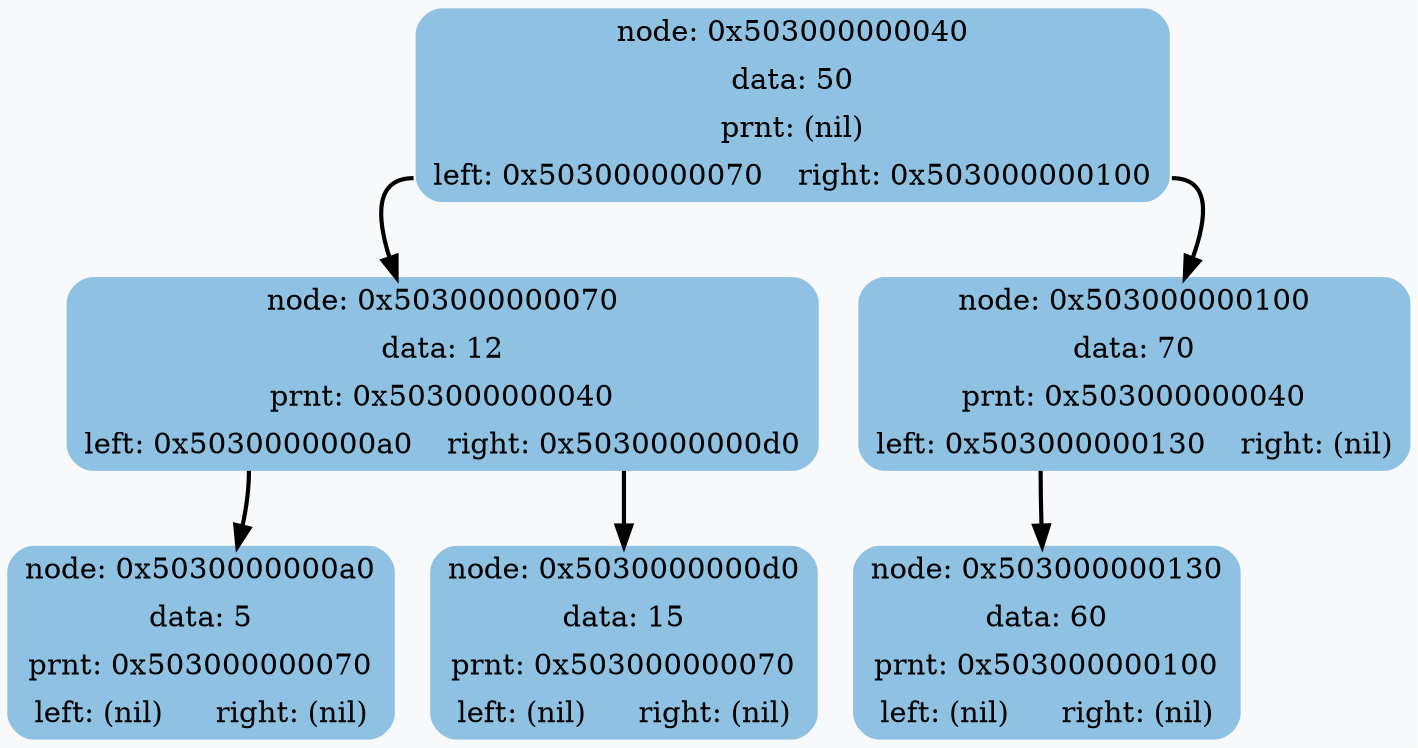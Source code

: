 digraph G {
	rankdir = HR;
	bgcolor="#F7F9FB"
	 node0x503000000040 [shape=Mrecord; style=filled; color="#8FC1E3"; label =  "{node: 0x503000000040 | data:  50 | prnt: (nil) | {<left>left: 0x503000000070 | <right>right: 0x503000000100}  }" ];
	 node0x503000000040:<left> -> node0x503000000070 [style=bold; weight=1000; ];
	 node0x503000000040:<right> -> node0x503000000100 [style=bold; weight=1000; ];
	 node0x503000000070 [shape=Mrecord; style=filled; color="#8FC1E3"; label =  "{node: 0x503000000070 | data:  12 | prnt: 0x503000000040 | {<left>left: 0x5030000000a0 | <right>right: 0x5030000000d0}  }" ];
	 node0x503000000070:<left> -> node0x5030000000a0 [style=bold; weight=1000; ];
	 node0x503000000070:<right> -> node0x5030000000d0 [style=bold; weight=1000; ];
	 node0x5030000000a0 [shape=Mrecord; style=filled; color="#8FC1E3"; label =  "{node: 0x5030000000a0 | data:   5 | prnt: 0x503000000070 | {<left>left: (nil) | <right>right: (nil)}  }" ];
	 node0x5030000000d0 [shape=Mrecord; style=filled; color="#8FC1E3"; label =  "{node: 0x5030000000d0 | data:  15 | prnt: 0x503000000070 | {<left>left: (nil) | <right>right: (nil)}  }" ];
	 node0x503000000100 [shape=Mrecord; style=filled; color="#8FC1E3"; label =  "{node: 0x503000000100 | data:  70 | prnt: 0x503000000040 | {<left>left: 0x503000000130 | <right>right: (nil)}  }" ];
	 node0x503000000100:<left> -> node0x503000000130 [style=bold; weight=1000; ];
	 node0x503000000130 [shape=Mrecord; style=filled; color="#8FC1E3"; label =  "{node: 0x503000000130 | data:  60 | prnt: 0x503000000100 | {<left>left: (nil) | <right>right: (nil)}  }" ];
}
